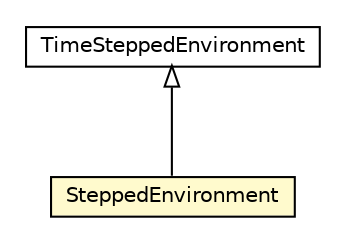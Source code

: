 #!/usr/local/bin/dot
#
# Class diagram 
# Generated by UMLGraph version R5_6_6-1-g9240c4 (http://www.umlgraph.org/)
#

digraph G {
	edge [fontname="Helvetica",fontsize=10,labelfontname="Helvetica",labelfontsize=10];
	node [fontname="Helvetica",fontsize=10,shape=plaintext];
	nodesep=0.25;
	ranksep=0.5;
	// jason.environment.TimeSteppedEnvironment
	c47616 [label=<<table title="jason.environment.TimeSteppedEnvironment" border="0" cellborder="1" cellspacing="0" cellpadding="2" port="p" href="./TimeSteppedEnvironment.html">
		<tr><td><table border="0" cellspacing="0" cellpadding="1">
<tr><td align="center" balign="center"> TimeSteppedEnvironment </td></tr>
		</table></td></tr>
		</table>>, URL="./TimeSteppedEnvironment.html", fontname="Helvetica", fontcolor="black", fontsize=10.0];
	// jason.environment.SteppedEnvironment
	c47618 [label=<<table title="jason.environment.SteppedEnvironment" border="0" cellborder="1" cellspacing="0" cellpadding="2" port="p" bgcolor="lemonChiffon" href="./SteppedEnvironment.html">
		<tr><td><table border="0" cellspacing="0" cellpadding="1">
<tr><td align="center" balign="center"> SteppedEnvironment </td></tr>
		</table></td></tr>
		</table>>, URL="./SteppedEnvironment.html", fontname="Helvetica", fontcolor="black", fontsize=10.0];
	//jason.environment.SteppedEnvironment extends jason.environment.TimeSteppedEnvironment
	c47616:p -> c47618:p [dir=back,arrowtail=empty];
}

